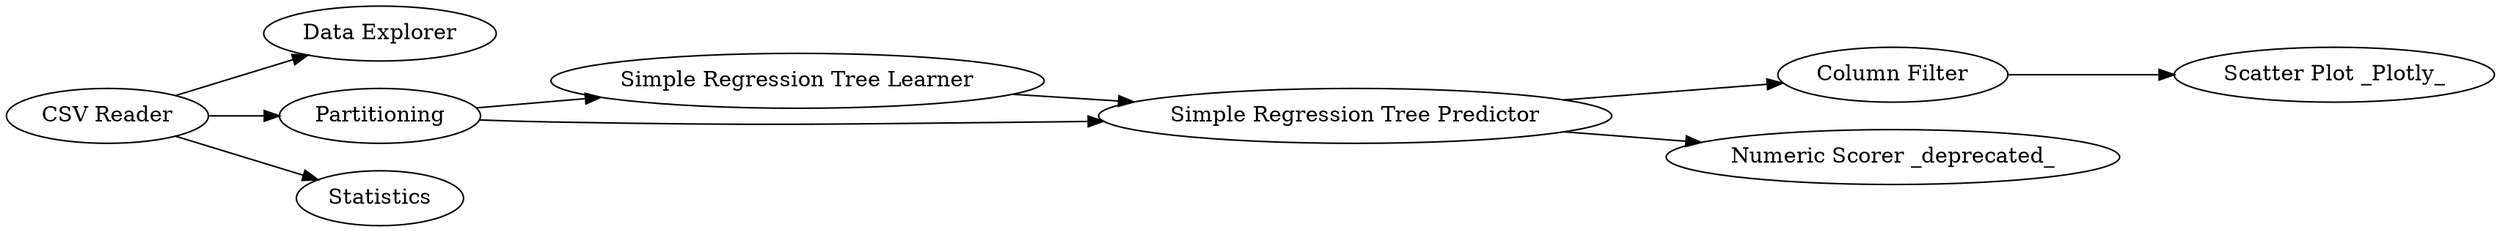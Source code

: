 digraph {
	"642328378595724108_9" [label="Simple Regression Tree Learner"]
	"642328378595724108_12" [label="Column Filter"]
	"642328378595724108_3" [label="Data Explorer"]
	"642328378595724108_8" [label="Numeric Scorer _deprecated_"]
	"642328378595724108_14" [label="Scatter Plot _Plotly_"]
	"642328378595724108_10" [label="Simple Regression Tree Predictor"]
	"642328378595724108_11" [label=Partitioning]
	"642328378595724108_1" [label="CSV Reader"]
	"642328378595724108_4" [label=Statistics]
	"642328378595724108_9" -> "642328378595724108_10"
	"642328378595724108_11" -> "642328378595724108_9"
	"642328378595724108_11" -> "642328378595724108_10"
	"642328378595724108_10" -> "642328378595724108_12"
	"642328378595724108_1" -> "642328378595724108_11"
	"642328378595724108_12" -> "642328378595724108_14"
	"642328378595724108_1" -> "642328378595724108_4"
	"642328378595724108_10" -> "642328378595724108_8"
	"642328378595724108_1" -> "642328378595724108_3"
	rankdir=LR
}
